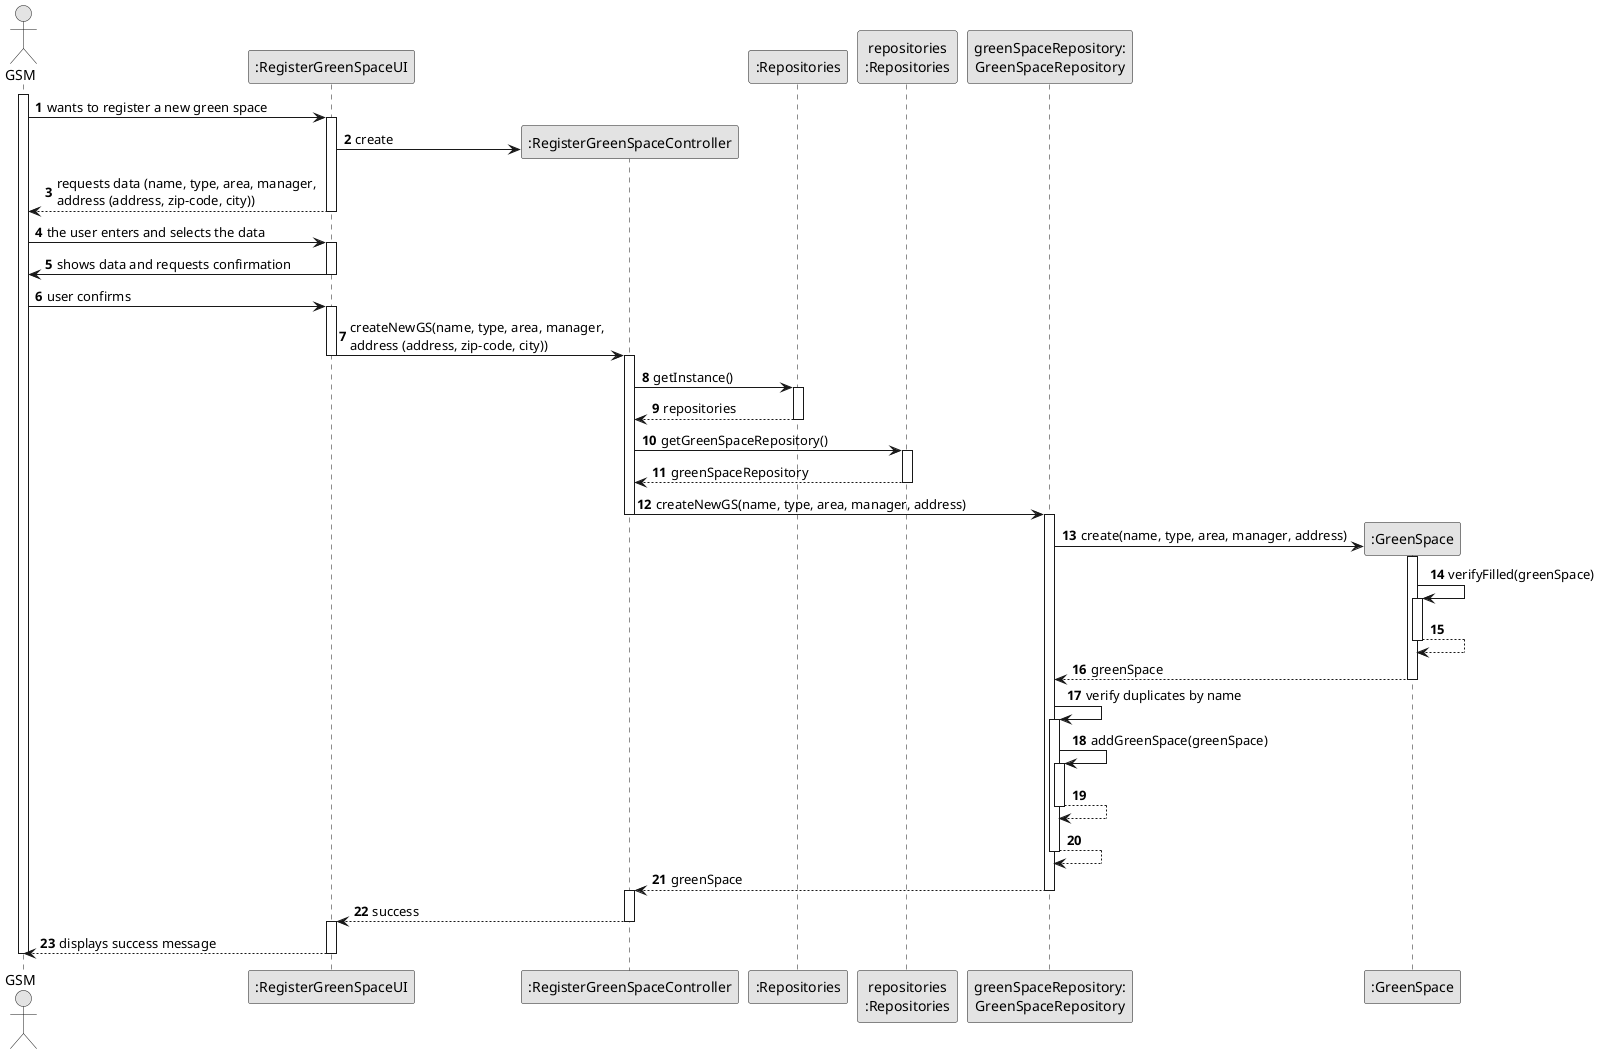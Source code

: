 
@startuml
skinparam monochrome true
skinparam packageStyle rectangle
skinparam shadowing false

'title System Sequence Diagram (SSD) - US020

autonumber

actor "GSM" as GSM
participant ":RegisterGreenSpaceUI" as UI
participant ":RegisterGreenSpaceController" as CTRL
participant ":Repositories" as RepositorySingleton
participant "repositories\n:Repositories" as PLAT
participant "greenSpaceRepository:\nGreenSpaceRepository" as gsrepo
participant ":GreenSpace" as GS

activate GSM

    GSM -> UI : wants to register a new green space
    activate UI

        UI -> CTRL** : create

        UI --> GSM : requests data (name, type, area, manager, \naddress (address, zip-code, city))
        deactivate UI
GSM -> UI : the user enters and selects the data
activate UI
UI-> GSM : shows data and requests confirmation
deactivate UI
GSM -> UI: user confirms
activate UI
UI -> CTRL : createNewGS(name, type, area, manager, \naddress (address, zip-code, city))
deactivate UI
activate CTRL
CTRL -> RepositorySingleton : getInstance()
activate RepositorySingleton
RepositorySingleton --> CTRL : repositories
deactivate RepositorySingleton
CTRL -> PLAT : getGreenSpaceRepository()
activate PLAT
PLAT -->  CTRL: greenSpaceRepository
deactivate PLAT
CTRL -> gsrepo : createNewGS(name, type, area, manager, address)
deactivate CTRL
activate gsrepo
gsrepo -> GS** : create(name, type, area, manager, address)
activate GS
GS -> GS : verifyFilled(greenSpace)
activate GS
GS--> GS
deactivate GS
GS --> gsrepo : greenSpace
deactivate GS
gsrepo -> gsrepo : verify duplicates by name
activate gsrepo
gsrepo -> gsrepo : addGreenSpace(greenSpace)
activate gsrepo
gsrepo-->gsrepo
deactivate gsrepo
gsrepo-->gsrepo
deactivate gsrepo
gsrepo --> CTRL : greenSpace
deactivate gsrepo
activate CTRL
CTRL --> UI : success
deactivate CTRL
activate UI
UI-->GSM:displays success message
deactivate UI
deactivate GSM

@enduml
